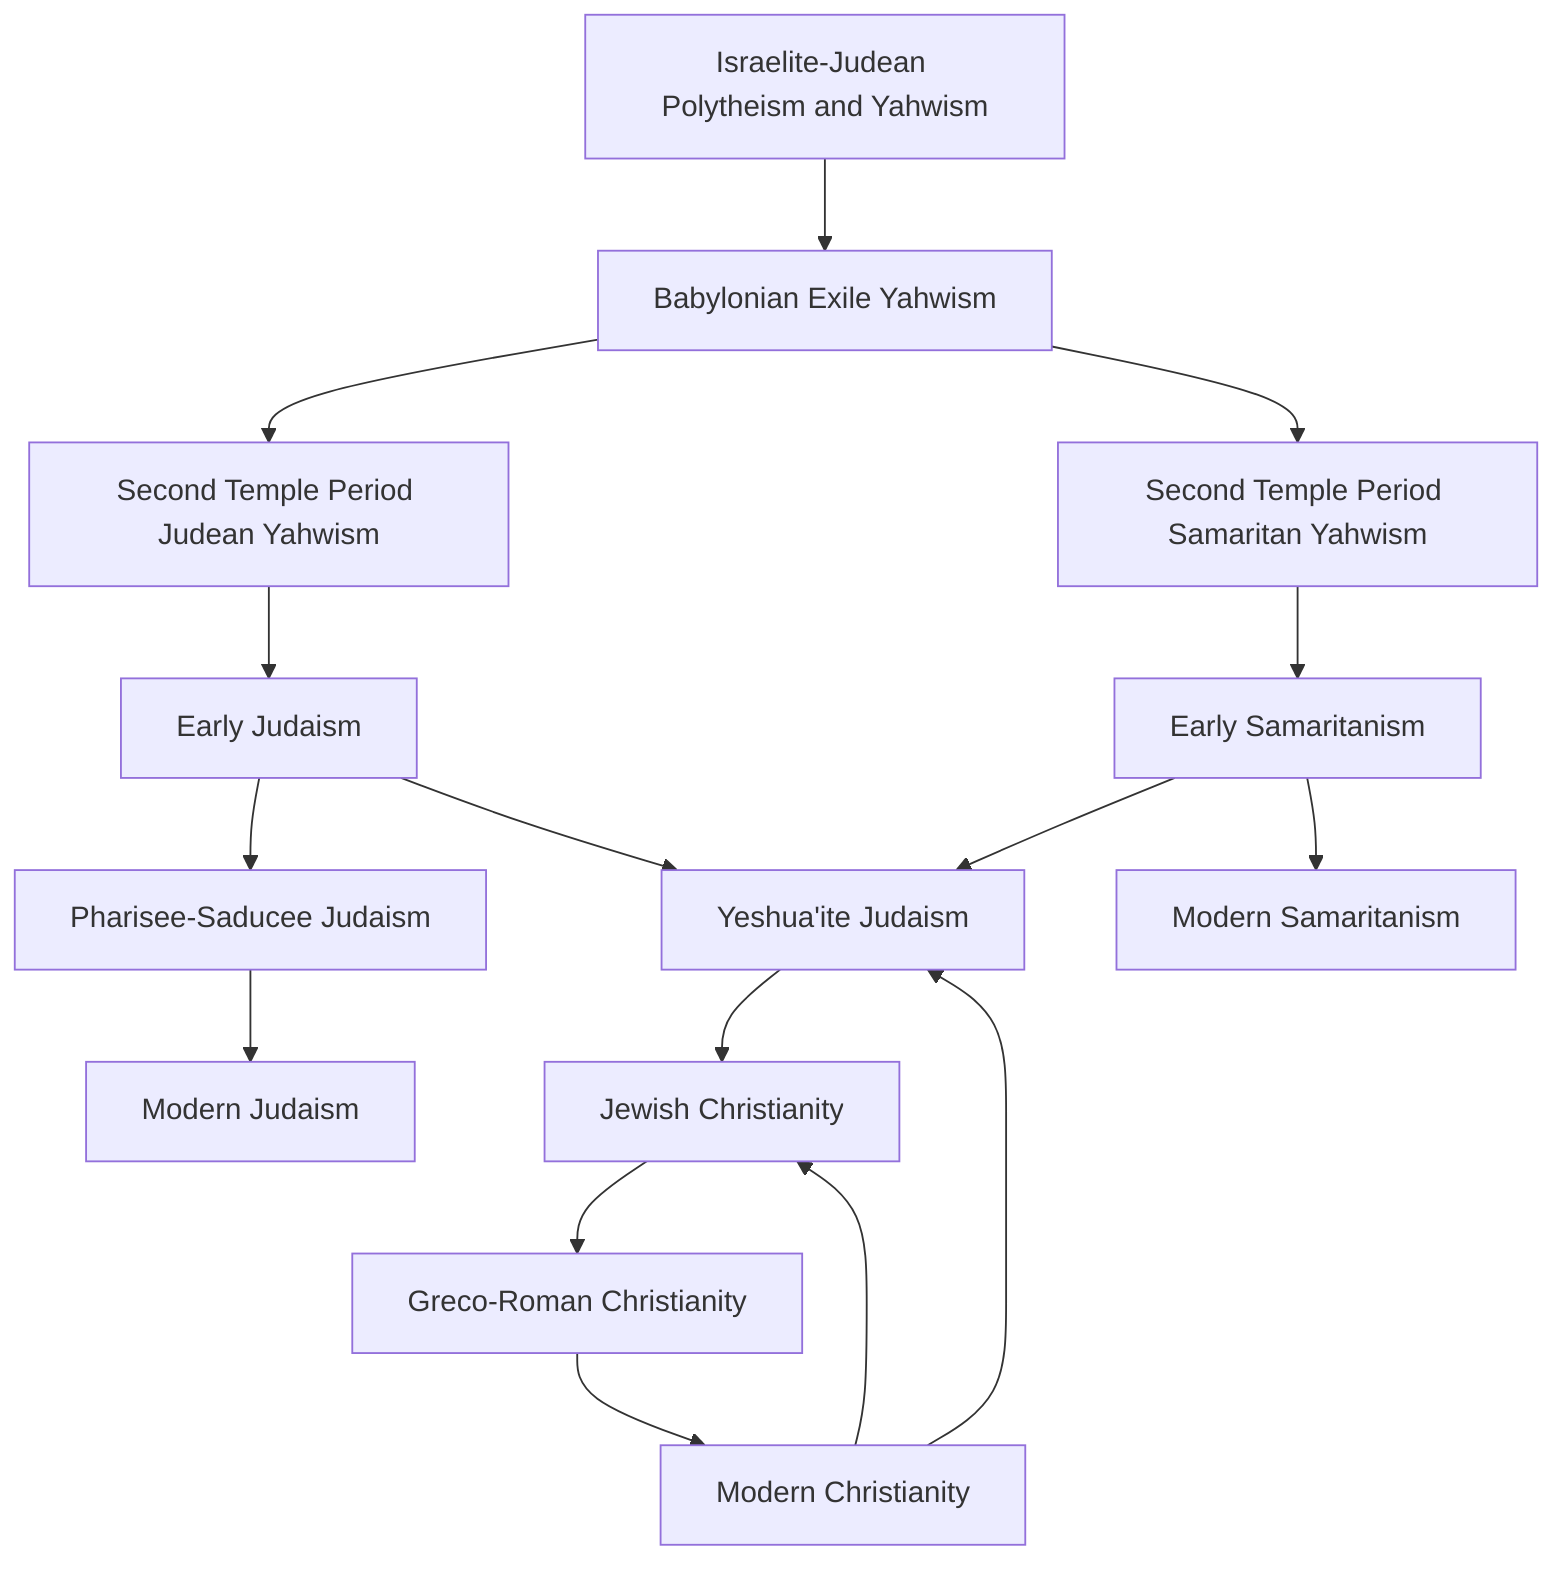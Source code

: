 flowchart TD
    A1[Israelite-Judean Polytheism and Yahwism]
    A1 --> A2[Babylonian Exile Yahwism]
    A2 --> A3[Second Temple Period Judean Yahwism] 
    A2 --> A4[Second Temple Period Samaritan Yahwism]

    A3 --> B1[Early Judaism]
    A4 --> B2[Early Samaritanism]

    B1 --> C1[Pharisee-Saducee Judaism]
    B1 & B2 --> C2[Yeshua'ite Judaism]

    C1 --> D1[Modern Judaism]
    B2 --> D2[Modern Samaritanism]
    
    C2 --> XX1[Jewish Christianity]
    XX1 --> XX2[Greco-Roman Christianity]
    XX2 --> XX3[Modern Christianity]

    XX3 --> C2 & XX1